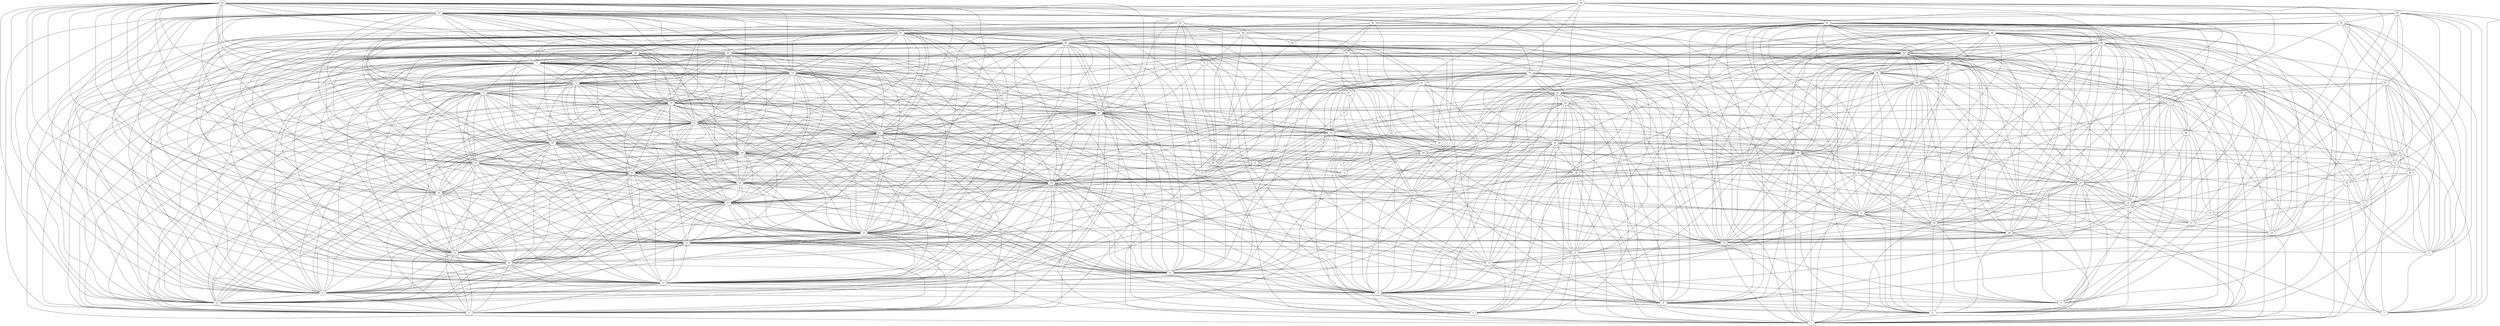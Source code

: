 digraph "sensornet-topology" {
label = "";
rankdir="BT";"0"->"10" [arrowhead = "both"] 
"0"->"11" [arrowhead = "both"] 
"0"->"12" [arrowhead = "both"] 
"0"->"20" [arrowhead = "both"] 
"0"->"22" [arrowhead = "both"] 
"0"->"23" [arrowhead = "both"] 
"0"->"25" [arrowhead = "both"] 
"0"->"27" [arrowhead = "both"] 
"0"->"33" [arrowhead = "both"] 
"0"->"34" [arrowhead = "both"] 
"0"->"37" [arrowhead = "both"] 
"0"->"43" [arrowhead = "both"] 
"0"->"59" [arrowhead = "both"] 
"0"->"60" [arrowhead = "both"] 
"0"->"61" [arrowhead = "both"] 
"0"->"62" [arrowhead = "both"] 
"0"->"70" [arrowhead = "both"] 
"0"->"72" [arrowhead = "both"] 
"0"->"73" [arrowhead = "both"] 
"0"->"75" [arrowhead = "both"] 
"0"->"77" [arrowhead = "both"] 
"0"->"83" [arrowhead = "both"] 
"0"->"84" [arrowhead = "both"] 
"0"->"87" [arrowhead = "both"] 
"0"->"93" [arrowhead = "both"] 
"1"->"2" [arrowhead = "both"] 
"1"->"8" [arrowhead = "both"] 
"1"->"31" [arrowhead = "both"] 
"1"->"44" [arrowhead = "both"] 
"1"->"46" [arrowhead = "both"] 
"1"->"49" [arrowhead = "both"] 
"1"->"52" [arrowhead = "both"] 
"1"->"70" [arrowhead = "both"] 
"1"->"81" [arrowhead = "both"] 
"1"->"94" [arrowhead = "both"] 
"1"->"96" [arrowhead = "both"] 
"1"->"98" [arrowhead = "both"] 
"2"->"23" [arrowhead = "both"] 
"2"->"31" [arrowhead = "both"] 
"2"->"44" [arrowhead = "both"] 
"2"->"46" [arrowhead = "both"] 
"2"->"51" [arrowhead = "both"] 
"2"->"60" [arrowhead = "both"] 
"2"->"66" [arrowhead = "both"] 
"2"->"79" [arrowhead = "both"] 
"2"->"81" [arrowhead = "both"] 
"2"->"88" [arrowhead = "both"] 
"2"->"94" [arrowhead = "both"] 
"2"->"96" [arrowhead = "both"] 
"3"->"4" [arrowhead = "both"] 
"3"->"9" [arrowhead = "both"] 
"3"->"15" [arrowhead = "both"] 
"3"->"16" [arrowhead = "both"] 
"3"->"17" [arrowhead = "both"] 
"3"->"19" [arrowhead = "both"] 
"3"->"24" [arrowhead = "both"] 
"3"->"26" [arrowhead = "both"] 
"3"->"28" [arrowhead = "both"] 
"3"->"32" [arrowhead = "both"] 
"3"->"39" [arrowhead = "both"] 
"3"->"41" [arrowhead = "both"] 
"3"->"54" [arrowhead = "both"] 
"3"->"65" [arrowhead = "both"] 
"3"->"66" [arrowhead = "both"] 
"3"->"67" [arrowhead = "both"] 
"3"->"74" [arrowhead = "both"] 
"3"->"76" [arrowhead = "both"] 
"3"->"77" [arrowhead = "both"] 
"3"->"78" [arrowhead = "both"] 
"3"->"82" [arrowhead = "both"] 
"3"->"85" [arrowhead = "both"] 
"3"->"88" [arrowhead = "both"] 
"3"->"89" [arrowhead = "both"] 
"3"->"91" [arrowhead = "both"] 
"4"->"8" [arrowhead = "both"] 
"4"->"16" [arrowhead = "both"] 
"4"->"26" [arrowhead = "both"] 
"4"->"27" [arrowhead = "both"] 
"4"->"28" [arrowhead = "both"] 
"4"->"32" [arrowhead = "both"] 
"4"->"35" [arrowhead = "both"] 
"4"->"38" [arrowhead = "both"] 
"4"->"39" [arrowhead = "both"] 
"4"->"41" [arrowhead = "both"] 
"4"->"53" [arrowhead = "both"] 
"4"->"66" [arrowhead = "both"] 
"4"->"76" [arrowhead = "both"] 
"4"->"78" [arrowhead = "both"] 
"4"->"82" [arrowhead = "both"] 
"4"->"85" [arrowhead = "both"] 
"4"->"88" [arrowhead = "both"] 
"4"->"89" [arrowhead = "both"] 
"4"->"91" [arrowhead = "both"] 
"4"->"94" [arrowhead = "both"] 
"5"->"11" [arrowhead = "both"] 
"5"->"21" [arrowhead = "both"] 
"5"->"26" [arrowhead = "both"] 
"5"->"28" [arrowhead = "both"] 
"5"->"34" [arrowhead = "both"] 
"5"->"36" [arrowhead = "both"] 
"5"->"41" [arrowhead = "both"] 
"5"->"61" [arrowhead = "both"] 
"5"->"71" [arrowhead = "both"] 
"5"->"78" [arrowhead = "both"] 
"5"->"84" [arrowhead = "both"] 
"5"->"91" [arrowhead = "both"] 
"5"->"95" [arrowhead = "both"] 
"5"->"98" [arrowhead = "both"] 
"6"->"8" [arrowhead = "both"] 
"6"->"9" [arrowhead = "both"] 
"6"->"13" [arrowhead = "both"] 
"6"->"14" [arrowhead = "both"] 
"6"->"15" [arrowhead = "both"] 
"6"->"24" [arrowhead = "both"] 
"6"->"27" [arrowhead = "both"] 
"6"->"34" [arrowhead = "both"] 
"6"->"40" [arrowhead = "both"] 
"6"->"58" [arrowhead = "both"] 
"6"->"59" [arrowhead = "both"] 
"6"->"63" [arrowhead = "both"] 
"6"->"64" [arrowhead = "both"] 
"6"->"65" [arrowhead = "both"] 
"6"->"74" [arrowhead = "both"] 
"6"->"84" [arrowhead = "both"] 
"7"->"18" [arrowhead = "both"] 
"7"->"35" [arrowhead = "both"] 
"7"->"47" [arrowhead = "both"] 
"7"->"61" [arrowhead = "both"] 
"7"->"67" [arrowhead = "both"] 
"7"->"72" [arrowhead = "both"] 
"7"->"97" [arrowhead = "both"] 
"8"->"9" [arrowhead = "both"] 
"8"->"13" [arrowhead = "both"] 
"8"->"14" [arrowhead = "both"] 
"8"->"15" [arrowhead = "both"] 
"8"->"24" [arrowhead = "both"] 
"8"->"32" [arrowhead = "both"] 
"8"->"34" [arrowhead = "both"] 
"8"->"38" [arrowhead = "both"] 
"8"->"51" [arrowhead = "both"] 
"8"->"54" [arrowhead = "both"] 
"8"->"56" [arrowhead = "both"] 
"8"->"59" [arrowhead = "both"] 
"8"->"63" [arrowhead = "both"] 
"8"->"64" [arrowhead = "both"] 
"8"->"65" [arrowhead = "both"] 
"8"->"74" [arrowhead = "both"] 
"8"->"84" [arrowhead = "both"] 
"8"->"93" [arrowhead = "both"] 
"9"->"12" [arrowhead = "both"] 
"9"->"13" [arrowhead = "both"] 
"9"->"14" [arrowhead = "both"] 
"9"->"15" [arrowhead = "both"] 
"9"->"17" [arrowhead = "both"] 
"9"->"20" [arrowhead = "both"] 
"9"->"24" [arrowhead = "both"] 
"9"->"25" [arrowhead = "both"] 
"9"->"34" [arrowhead = "both"] 
"9"->"37" [arrowhead = "both"] 
"9"->"53" [arrowhead = "both"] 
"9"->"56" [arrowhead = "both"] 
"9"->"58" [arrowhead = "both"] 
"9"->"62" [arrowhead = "both"] 
"9"->"63" [arrowhead = "both"] 
"9"->"64" [arrowhead = "both"] 
"9"->"65" [arrowhead = "both"] 
"9"->"67" [arrowhead = "both"] 
"9"->"69" [arrowhead = "both"] 
"9"->"70" [arrowhead = "both"] 
"9"->"74" [arrowhead = "both"] 
"9"->"75" [arrowhead = "both"] 
"9"->"76" [arrowhead = "both"] 
"9"->"78" [arrowhead = "both"] 
"9"->"81" [arrowhead = "both"] 
"9"->"84" [arrowhead = "both"] 
"9"->"87" [arrowhead = "both"] 
"9"->"88" [arrowhead = "both"] 
"10"->"11" [arrowhead = "both"] 
"10"->"12" [arrowhead = "both"] 
"10"->"20" [arrowhead = "both"] 
"10"->"22" [arrowhead = "both"] 
"10"->"23" [arrowhead = "both"] 
"10"->"25" [arrowhead = "both"] 
"10"->"27" [arrowhead = "both"] 
"10"->"33" [arrowhead = "both"] 
"10"->"34" [arrowhead = "both"] 
"10"->"36" [arrowhead = "both"] 
"10"->"37" [arrowhead = "both"] 
"10"->"43" [arrowhead = "both"] 
"10"->"49" [arrowhead = "both"] 
"10"->"60" [arrowhead = "both"] 
"10"->"61" [arrowhead = "both"] 
"10"->"62" [arrowhead = "both"] 
"10"->"70" [arrowhead = "both"] 
"10"->"72" [arrowhead = "both"] 
"10"->"73" [arrowhead = "both"] 
"10"->"75" [arrowhead = "both"] 
"10"->"77" [arrowhead = "both"] 
"10"->"83" [arrowhead = "both"] 
"10"->"84" [arrowhead = "both"] 
"10"->"86" [arrowhead = "both"] 
"10"->"87" [arrowhead = "both"] 
"10"->"93" [arrowhead = "both"] 
"10"->"97" [arrowhead = "both"] 
"10"->"99" [arrowhead = "both"] 
"11"->"12" [arrowhead = "both"] 
"11"->"20" [arrowhead = "both"] 
"11"->"22" [arrowhead = "both"] 
"11"->"23" [arrowhead = "both"] 
"11"->"25" [arrowhead = "both"] 
"11"->"27" [arrowhead = "both"] 
"11"->"33" [arrowhead = "both"] 
"11"->"34" [arrowhead = "both"] 
"11"->"35" [arrowhead = "both"] 
"11"->"36" [arrowhead = "both"] 
"11"->"37" [arrowhead = "both"] 
"11"->"43" [arrowhead = "both"] 
"11"->"49" [arrowhead = "both"] 
"11"->"55" [arrowhead = "both"] 
"11"->"60" [arrowhead = "both"] 
"11"->"62" [arrowhead = "both"] 
"11"->"70" [arrowhead = "both"] 
"11"->"72" [arrowhead = "both"] 
"11"->"73" [arrowhead = "both"] 
"11"->"75" [arrowhead = "both"] 
"11"->"77" [arrowhead = "both"] 
"11"->"83" [arrowhead = "both"] 
"11"->"84" [arrowhead = "both"] 
"11"->"85" [arrowhead = "both"] 
"11"->"86" [arrowhead = "both"] 
"11"->"87" [arrowhead = "both"] 
"11"->"91" [arrowhead = "both"] 
"11"->"93" [arrowhead = "both"] 
"11"->"99" [arrowhead = "both"] 
"12"->"13" [arrowhead = "both"] 
"12"->"20" [arrowhead = "both"] 
"12"->"22" [arrowhead = "both"] 
"12"->"23" [arrowhead = "both"] 
"12"->"25" [arrowhead = "both"] 
"12"->"27" [arrowhead = "both"] 
"12"->"33" [arrowhead = "both"] 
"12"->"34" [arrowhead = "both"] 
"12"->"36" [arrowhead = "both"] 
"12"->"37" [arrowhead = "both"] 
"12"->"40" [arrowhead = "both"] 
"12"->"43" [arrowhead = "both"] 
"12"->"49" [arrowhead = "both"] 
"12"->"58" [arrowhead = "both"] 
"12"->"59" [arrowhead = "both"] 
"12"->"60" [arrowhead = "both"] 
"12"->"61" [arrowhead = "both"] 
"12"->"63" [arrowhead = "both"] 
"12"->"64" [arrowhead = "both"] 
"12"->"70" [arrowhead = "both"] 
"12"->"72" [arrowhead = "both"] 
"12"->"73" [arrowhead = "both"] 
"12"->"75" [arrowhead = "both"] 
"12"->"77" [arrowhead = "both"] 
"12"->"83" [arrowhead = "both"] 
"12"->"84" [arrowhead = "both"] 
"12"->"86" [arrowhead = "both"] 
"12"->"87" [arrowhead = "both"] 
"12"->"93" [arrowhead = "both"] 
"12"->"99" [arrowhead = "both"] 
"13"->"14" [arrowhead = "both"] 
"13"->"20" [arrowhead = "both"] 
"13"->"23" [arrowhead = "both"] 
"13"->"25" [arrowhead = "both"] 
"13"->"27" [arrowhead = "both"] 
"13"->"29" [arrowhead = "both"] 
"13"->"34" [arrowhead = "both"] 
"13"->"36" [arrowhead = "both"] 
"13"->"37" [arrowhead = "both"] 
"13"->"48" [arrowhead = "both"] 
"13"->"49" [arrowhead = "both"] 
"13"->"56" [arrowhead = "both"] 
"13"->"58" [arrowhead = "both"] 
"13"->"59" [arrowhead = "both"] 
"13"->"62" [arrowhead = "both"] 
"13"->"64" [arrowhead = "both"] 
"13"->"70" [arrowhead = "both"] 
"13"->"73" [arrowhead = "both"] 
"13"->"75" [arrowhead = "both"] 
"13"->"77" [arrowhead = "both"] 
"13"->"78" [arrowhead = "both"] 
"13"->"84" [arrowhead = "both"] 
"13"->"86" [arrowhead = "both"] 
"13"->"87" [arrowhead = "both"] 
"13"->"98" [arrowhead = "both"] 
"13"->"99" [arrowhead = "both"] 
"14"->"15" [arrowhead = "both"] 
"14"->"16" [arrowhead = "both"] 
"14"->"24" [arrowhead = "both"] 
"14"->"34" [arrowhead = "both"] 
"14"->"44" [arrowhead = "both"] 
"14"->"55" [arrowhead = "both"] 
"14"->"56" [arrowhead = "both"] 
"14"->"58" [arrowhead = "both"] 
"14"->"59" [arrowhead = "both"] 
"14"->"63" [arrowhead = "both"] 
"14"->"65" [arrowhead = "both"] 
"14"->"74" [arrowhead = "both"] 
"14"->"84" [arrowhead = "both"] 
"15"->"16" [arrowhead = "both"] 
"15"->"17" [arrowhead = "both"] 
"15"->"23" [arrowhead = "both"] 
"15"->"24" [arrowhead = "both"] 
"15"->"53" [arrowhead = "both"] 
"15"->"56" [arrowhead = "both"] 
"15"->"58" [arrowhead = "both"] 
"15"->"59" [arrowhead = "both"] 
"15"->"64" [arrowhead = "both"] 
"15"->"65" [arrowhead = "both"] 
"15"->"66" [arrowhead = "both"] 
"15"->"67" [arrowhead = "both"] 
"15"->"74" [arrowhead = "both"] 
"15"->"81" [arrowhead = "both"] 
"15"->"94" [arrowhead = "both"] 
"16"->"17" [arrowhead = "both"] 
"16"->"24" [arrowhead = "both"] 
"16"->"26" [arrowhead = "both"] 
"16"->"28" [arrowhead = "both"] 
"16"->"32" [arrowhead = "both"] 
"16"->"39" [arrowhead = "both"] 
"16"->"41" [arrowhead = "both"] 
"16"->"44" [arrowhead = "both"] 
"16"->"53" [arrowhead = "both"] 
"16"->"54" [arrowhead = "both"] 
"16"->"61" [arrowhead = "both"] 
"16"->"64" [arrowhead = "both"] 
"16"->"65" [arrowhead = "both"] 
"16"->"74" [arrowhead = "both"] 
"16"->"76" [arrowhead = "both"] 
"16"->"78" [arrowhead = "both"] 
"16"->"82" [arrowhead = "both"] 
"16"->"89" [arrowhead = "both"] 
"16"->"91" [arrowhead = "both"] 
"16"->"99" [arrowhead = "both"] 
"17"->"34" [arrowhead = "both"] 
"17"->"36" [arrowhead = "both"] 
"17"->"48" [arrowhead = "both"] 
"17"->"53" [arrowhead = "both"] 
"17"->"59" [arrowhead = "both"] 
"17"->"65" [arrowhead = "both"] 
"17"->"84" [arrowhead = "both"] 
"17"->"86" [arrowhead = "both"] 
"17"->"97" [arrowhead = "both"] 
"17"->"98" [arrowhead = "both"] 
"18"->"42" [arrowhead = "both"] 
"18"->"45" [arrowhead = "both"] 
"18"->"87" [arrowhead = "both"] 
"18"->"95" [arrowhead = "both"] 
"18"->"96" [arrowhead = "both"] 
"19"->"21" [arrowhead = "both"] 
"19"->"30" [arrowhead = "both"] 
"19"->"38" [arrowhead = "both"] 
"19"->"41" [arrowhead = "both"] 
"19"->"71" [arrowhead = "both"] 
"19"->"80" [arrowhead = "both"] 
"19"->"86" [arrowhead = "both"] 
"19"->"88" [arrowhead = "both"] 
"19"->"89" [arrowhead = "both"] 
"19"->"91" [arrowhead = "both"] 
"20"->"22" [arrowhead = "both"] 
"20"->"23" [arrowhead = "both"] 
"20"->"25" [arrowhead = "both"] 
"20"->"27" [arrowhead = "both"] 
"20"->"33" [arrowhead = "both"] 
"20"->"34" [arrowhead = "both"] 
"20"->"36" [arrowhead = "both"] 
"20"->"37" [arrowhead = "both"] 
"20"->"43" [arrowhead = "both"] 
"20"->"49" [arrowhead = "both"] 
"20"->"59" [arrowhead = "both"] 
"20"->"60" [arrowhead = "both"] 
"20"->"61" [arrowhead = "both"] 
"20"->"62" [arrowhead = "both"] 
"20"->"63" [arrowhead = "both"] 
"20"->"72" [arrowhead = "both"] 
"20"->"73" [arrowhead = "both"] 
"20"->"75" [arrowhead = "both"] 
"20"->"77" [arrowhead = "both"] 
"20"->"83" [arrowhead = "both"] 
"20"->"84" [arrowhead = "both"] 
"20"->"86" [arrowhead = "both"] 
"20"->"87" [arrowhead = "both"] 
"20"->"92" [arrowhead = "both"] 
"20"->"93" [arrowhead = "both"] 
"20"->"99" [arrowhead = "both"] 
"21"->"30" [arrowhead = "both"] 
"21"->"37" [arrowhead = "both"] 
"21"->"38" [arrowhead = "both"] 
"21"->"41" [arrowhead = "both"] 
"21"->"48" [arrowhead = "both"] 
"21"->"55" [arrowhead = "both"] 
"21"->"69" [arrowhead = "both"] 
"21"->"80" [arrowhead = "both"] 
"21"->"88" [arrowhead = "both"] 
"21"->"91" [arrowhead = "both"] 
"21"->"98" [arrowhead = "both"] 
"22"->"23" [arrowhead = "both"] 
"22"->"25" [arrowhead = "both"] 
"22"->"27" [arrowhead = "both"] 
"22"->"33" [arrowhead = "both"] 
"22"->"34" [arrowhead = "both"] 
"22"->"37" [arrowhead = "both"] 
"22"->"43" [arrowhead = "both"] 
"22"->"49" [arrowhead = "both"] 
"22"->"53" [arrowhead = "both"] 
"22"->"60" [arrowhead = "both"] 
"22"->"61" [arrowhead = "both"] 
"22"->"62" [arrowhead = "both"] 
"22"->"70" [arrowhead = "both"] 
"22"->"73" [arrowhead = "both"] 
"22"->"75" [arrowhead = "both"] 
"22"->"77" [arrowhead = "both"] 
"22"->"83" [arrowhead = "both"] 
"22"->"84" [arrowhead = "both"] 
"22"->"87" [arrowhead = "both"] 
"22"->"93" [arrowhead = "both"] 
"22"->"99" [arrowhead = "both"] 
"23"->"25" [arrowhead = "both"] 
"23"->"27" [arrowhead = "both"] 
"23"->"31" [arrowhead = "both"] 
"23"->"33" [arrowhead = "both"] 
"23"->"34" [arrowhead = "both"] 
"23"->"36" [arrowhead = "both"] 
"23"->"37" [arrowhead = "both"] 
"23"->"43" [arrowhead = "both"] 
"23"->"46" [arrowhead = "both"] 
"23"->"49" [arrowhead = "both"] 
"23"->"52" [arrowhead = "both"] 
"23"->"60" [arrowhead = "both"] 
"23"->"61" [arrowhead = "both"] 
"23"->"62" [arrowhead = "both"] 
"23"->"63" [arrowhead = "both"] 
"23"->"65" [arrowhead = "both"] 
"23"->"70" [arrowhead = "both"] 
"23"->"72" [arrowhead = "both"] 
"23"->"75" [arrowhead = "both"] 
"23"->"77" [arrowhead = "both"] 
"23"->"83" [arrowhead = "both"] 
"23"->"84" [arrowhead = "both"] 
"23"->"86" [arrowhead = "both"] 
"23"->"87" [arrowhead = "both"] 
"23"->"93" [arrowhead = "both"] 
"23"->"99" [arrowhead = "both"] 
"24"->"40" [arrowhead = "both"] 
"24"->"53" [arrowhead = "both"] 
"24"->"54" [arrowhead = "both"] 
"24"->"56" [arrowhead = "both"] 
"24"->"58" [arrowhead = "both"] 
"24"->"59" [arrowhead = "both"] 
"24"->"64" [arrowhead = "both"] 
"24"->"65" [arrowhead = "both"] 
"24"->"66" [arrowhead = "both"] 
"25"->"27" [arrowhead = "both"] 
"25"->"28" [arrowhead = "both"] 
"25"->"33" [arrowhead = "both"] 
"25"->"34" [arrowhead = "both"] 
"25"->"36" [arrowhead = "both"] 
"25"->"37" [arrowhead = "both"] 
"25"->"42" [arrowhead = "both"] 
"25"->"43" [arrowhead = "both"] 
"25"->"49" [arrowhead = "both"] 
"25"->"59" [arrowhead = "both"] 
"25"->"60" [arrowhead = "both"] 
"25"->"61" [arrowhead = "both"] 
"25"->"62" [arrowhead = "both"] 
"25"->"63" [arrowhead = "both"] 
"25"->"70" [arrowhead = "both"] 
"25"->"72" [arrowhead = "both"] 
"25"->"73" [arrowhead = "both"] 
"25"->"77" [arrowhead = "both"] 
"25"->"83" [arrowhead = "both"] 
"25"->"84" [arrowhead = "both"] 
"25"->"86" [arrowhead = "both"] 
"25"->"87" [arrowhead = "both"] 
"25"->"93" [arrowhead = "both"] 
"25"->"94" [arrowhead = "both"] 
"25"->"99" [arrowhead = "both"] 
"26"->"28" [arrowhead = "both"] 
"26"->"32" [arrowhead = "both"] 
"26"->"38" [arrowhead = "both"] 
"26"->"39" [arrowhead = "both"] 
"26"->"41" [arrowhead = "both"] 
"26"->"53" [arrowhead = "both"] 
"26"->"54" [arrowhead = "both"] 
"26"->"55" [arrowhead = "both"] 
"26"->"66" [arrowhead = "both"] 
"26"->"78" [arrowhead = "both"] 
"26"->"82" [arrowhead = "both"] 
"26"->"84" [arrowhead = "both"] 
"26"->"88" [arrowhead = "both"] 
"26"->"89" [arrowhead = "both"] 
"26"->"91" [arrowhead = "both"] 
"26"->"94" [arrowhead = "both"] 
"27"->"33" [arrowhead = "both"] 
"27"->"34" [arrowhead = "both"] 
"27"->"35" [arrowhead = "both"] 
"27"->"36" [arrowhead = "both"] 
"27"->"37" [arrowhead = "both"] 
"27"->"43" [arrowhead = "both"] 
"27"->"49" [arrowhead = "both"] 
"27"->"54" [arrowhead = "both"] 
"27"->"60" [arrowhead = "both"] 
"27"->"61" [arrowhead = "both"] 
"27"->"62" [arrowhead = "both"] 
"27"->"63" [arrowhead = "both"] 
"27"->"70" [arrowhead = "both"] 
"27"->"72" [arrowhead = "both"] 
"27"->"73" [arrowhead = "both"] 
"27"->"75" [arrowhead = "both"] 
"27"->"83" [arrowhead = "both"] 
"27"->"84" [arrowhead = "both"] 
"27"->"85" [arrowhead = "both"] 
"27"->"86" [arrowhead = "both"] 
"27"->"87" [arrowhead = "both"] 
"27"->"93" [arrowhead = "both"] 
"27"->"99" [arrowhead = "both"] 
"28"->"32" [arrowhead = "both"] 
"28"->"38" [arrowhead = "both"] 
"28"->"39" [arrowhead = "both"] 
"28"->"41" [arrowhead = "both"] 
"28"->"52" [arrowhead = "both"] 
"28"->"53" [arrowhead = "both"] 
"28"->"54" [arrowhead = "both"] 
"28"->"55" [arrowhead = "both"] 
"28"->"66" [arrowhead = "both"] 
"28"->"76" [arrowhead = "both"] 
"28"->"82" [arrowhead = "both"] 
"28"->"88" [arrowhead = "both"] 
"28"->"89" [arrowhead = "both"] 
"28"->"91" [arrowhead = "both"] 
"29"->"35" [arrowhead = "both"] 
"29"->"40" [arrowhead = "both"] 
"29"->"42" [arrowhead = "both"] 
"29"->"63" [arrowhead = "both"] 
"29"->"90" [arrowhead = "both"] 
"29"->"92" [arrowhead = "both"] 
"30"->"31" [arrowhead = "both"] 
"30"->"38" [arrowhead = "both"] 
"30"->"69" [arrowhead = "both"] 
"30"->"71" [arrowhead = "both"] 
"30"->"81" [arrowhead = "both"] 
"31"->"39" [arrowhead = "both"] 
"31"->"46" [arrowhead = "both"] 
"31"->"51" [arrowhead = "both"] 
"31"->"52" [arrowhead = "both"] 
"31"->"61" [arrowhead = "both"] 
"31"->"80" [arrowhead = "both"] 
"31"->"83" [arrowhead = "both"] 
"31"->"96" [arrowhead = "both"] 
"32"->"36" [arrowhead = "both"] 
"32"->"38" [arrowhead = "both"] 
"32"->"39" [arrowhead = "both"] 
"32"->"41" [arrowhead = "both"] 
"32"->"49" [arrowhead = "both"] 
"32"->"53" [arrowhead = "both"] 
"32"->"54" [arrowhead = "both"] 
"32"->"58" [arrowhead = "both"] 
"32"->"66" [arrowhead = "both"] 
"32"->"75" [arrowhead = "both"] 
"32"->"76" [arrowhead = "both"] 
"32"->"78" [arrowhead = "both"] 
"32"->"88" [arrowhead = "both"] 
"32"->"89" [arrowhead = "both"] 
"32"->"91" [arrowhead = "both"] 
"32"->"93" [arrowhead = "both"] 
"33"->"34" [arrowhead = "both"] 
"33"->"37" [arrowhead = "both"] 
"33"->"43" [arrowhead = "both"] 
"33"->"49" [arrowhead = "both"] 
"33"->"60" [arrowhead = "both"] 
"33"->"61" [arrowhead = "both"] 
"33"->"62" [arrowhead = "both"] 
"33"->"70" [arrowhead = "both"] 
"33"->"72" [arrowhead = "both"] 
"33"->"73" [arrowhead = "both"] 
"33"->"75" [arrowhead = "both"] 
"33"->"77" [arrowhead = "both"] 
"33"->"84" [arrowhead = "both"] 
"33"->"87" [arrowhead = "both"] 
"33"->"88" [arrowhead = "both"] 
"33"->"91" [arrowhead = "both"] 
"33"->"93" [arrowhead = "both"] 
"33"->"99" [arrowhead = "both"] 
"34"->"37" [arrowhead = "both"] 
"34"->"40" [arrowhead = "both"] 
"34"->"43" [arrowhead = "both"] 
"34"->"55" [arrowhead = "both"] 
"34"->"56" [arrowhead = "both"] 
"34"->"58" [arrowhead = "both"] 
"34"->"59" [arrowhead = "both"] 
"34"->"60" [arrowhead = "both"] 
"34"->"61" [arrowhead = "both"] 
"34"->"62" [arrowhead = "both"] 
"34"->"63" [arrowhead = "both"] 
"34"->"64" [arrowhead = "both"] 
"34"->"67" [arrowhead = "both"] 
"34"->"70" [arrowhead = "both"] 
"34"->"72" [arrowhead = "both"] 
"34"->"73" [arrowhead = "both"] 
"34"->"75" [arrowhead = "both"] 
"34"->"77" [arrowhead = "both"] 
"34"->"78" [arrowhead = "both"] 
"34"->"83" [arrowhead = "both"] 
"34"->"87" [arrowhead = "both"] 
"34"->"93" [arrowhead = "both"] 
"35"->"45" [arrowhead = "both"] 
"35"->"54" [arrowhead = "both"] 
"35"->"57" [arrowhead = "both"] 
"35"->"61" [arrowhead = "both"] 
"35"->"77" [arrowhead = "both"] 
"35"->"95" [arrowhead = "both"] 
"36"->"37" [arrowhead = "both"] 
"36"->"43" [arrowhead = "both"] 
"36"->"49" [arrowhead = "both"] 
"36"->"55" [arrowhead = "both"] 
"36"->"60" [arrowhead = "both"] 
"36"->"61" [arrowhead = "both"] 
"36"->"62" [arrowhead = "both"] 
"36"->"63" [arrowhead = "both"] 
"36"->"67" [arrowhead = "both"] 
"36"->"70" [arrowhead = "both"] 
"36"->"73" [arrowhead = "both"] 
"36"->"75" [arrowhead = "both"] 
"36"->"77" [arrowhead = "both"] 
"36"->"87" [arrowhead = "both"] 
"36"->"93" [arrowhead = "both"] 
"36"->"99" [arrowhead = "both"] 
"37"->"43" [arrowhead = "both"] 
"37"->"49" [arrowhead = "both"] 
"37"->"54" [arrowhead = "both"] 
"37"->"59" [arrowhead = "both"] 
"37"->"60" [arrowhead = "both"] 
"37"->"61" [arrowhead = "both"] 
"37"->"62" [arrowhead = "both"] 
"37"->"63" [arrowhead = "both"] 
"37"->"70" [arrowhead = "both"] 
"37"->"72" [arrowhead = "both"] 
"37"->"73" [arrowhead = "both"] 
"37"->"75" [arrowhead = "both"] 
"37"->"77" [arrowhead = "both"] 
"37"->"83" [arrowhead = "both"] 
"37"->"84" [arrowhead = "both"] 
"37"->"86" [arrowhead = "both"] 
"37"->"93" [arrowhead = "both"] 
"37"->"99" [arrowhead = "both"] 
"38"->"39" [arrowhead = "both"] 
"38"->"41" [arrowhead = "both"] 
"38"->"49" [arrowhead = "both"] 
"38"->"54" [arrowhead = "both"] 
"38"->"69" [arrowhead = "both"] 
"38"->"71" [arrowhead = "both"] 
"38"->"76" [arrowhead = "both"] 
"38"->"78" [arrowhead = "both"] 
"38"->"80" [arrowhead = "both"] 
"38"->"82" [arrowhead = "both"] 
"38"->"86" [arrowhead = "both"] 
"38"->"89" [arrowhead = "both"] 
"38"->"91" [arrowhead = "both"] 
"39"->"41" [arrowhead = "both"] 
"39"->"48" [arrowhead = "both"] 
"39"->"53" [arrowhead = "both"] 
"39"->"54" [arrowhead = "both"] 
"39"->"66" [arrowhead = "both"] 
"39"->"76" [arrowhead = "both"] 
"39"->"78" [arrowhead = "both"] 
"39"->"82" [arrowhead = "both"] 
"39"->"88" [arrowhead = "both"] 
"39"->"91" [arrowhead = "both"] 
"39"->"98" [arrowhead = "both"] 
"40"->"42" [arrowhead = "both"] 
"40"->"56" [arrowhead = "both"] 
"40"->"62" [arrowhead = "both"] 
"40"->"67" [arrowhead = "both"] 
"40"->"74" [arrowhead = "both"] 
"40"->"79" [arrowhead = "both"] 
"40"->"84" [arrowhead = "both"] 
"40"->"92" [arrowhead = "both"] 
"40"->"96" [arrowhead = "both"] 
"41"->"46" [arrowhead = "both"] 
"41"->"53" [arrowhead = "both"] 
"41"->"54" [arrowhead = "both"] 
"41"->"55" [arrowhead = "both"] 
"41"->"64" [arrowhead = "both"] 
"41"->"66" [arrowhead = "both"] 
"41"->"69" [arrowhead = "both"] 
"41"->"71" [arrowhead = "both"] 
"41"->"76" [arrowhead = "both"] 
"41"->"78" [arrowhead = "both"] 
"41"->"82" [arrowhead = "both"] 
"41"->"88" [arrowhead = "both"] 
"41"->"89" [arrowhead = "both"] 
"42"->"63" [arrowhead = "both"] 
"42"->"68" [arrowhead = "both"] 
"42"->"75" [arrowhead = "both"] 
"42"->"76" [arrowhead = "both"] 
"42"->"79" [arrowhead = "both"] 
"42"->"90" [arrowhead = "both"] 
"43"->"49" [arrowhead = "both"] 
"43"->"60" [arrowhead = "both"] 
"43"->"61" [arrowhead = "both"] 
"43"->"62" [arrowhead = "both"] 
"43"->"70" [arrowhead = "both"] 
"43"->"72" [arrowhead = "both"] 
"43"->"73" [arrowhead = "both"] 
"43"->"75" [arrowhead = "both"] 
"43"->"77" [arrowhead = "both"] 
"43"->"83" [arrowhead = "both"] 
"43"->"84" [arrowhead = "both"] 
"43"->"86" [arrowhead = "both"] 
"43"->"87" [arrowhead = "both"] 
"43"->"99" [arrowhead = "both"] 
"44"->"46" [arrowhead = "both"] 
"44"->"51" [arrowhead = "both"] 
"44"->"52" [arrowhead = "both"] 
"44"->"61" [arrowhead = "both"] 
"44"->"66" [arrowhead = "both"] 
"44"->"82" [arrowhead = "both"] 
"44"->"96" [arrowhead = "both"] 
"45"->"48" [arrowhead = "both"] 
"45"->"68" [arrowhead = "both"] 
"45"->"85" [arrowhead = "both"] 
"45"->"98" [arrowhead = "both"] 
"46"->"51" [arrowhead = "both"] 
"46"->"52" [arrowhead = "both"] 
"46"->"81" [arrowhead = "both"] 
"46"->"94" [arrowhead = "both"] 
"47"->"57" [arrowhead = "both"] 
"48"->"63" [arrowhead = "both"] 
"48"->"67" [arrowhead = "both"] 
"48"->"71" [arrowhead = "both"] 
"48"->"82" [arrowhead = "both"] 
"48"->"89" [arrowhead = "both"] 
"48"->"95" [arrowhead = "both"] 
"49"->"60" [arrowhead = "both"] 
"49"->"61" [arrowhead = "both"] 
"49"->"62" [arrowhead = "both"] 
"49"->"63" [arrowhead = "both"] 
"49"->"70" [arrowhead = "both"] 
"49"->"72" [arrowhead = "both"] 
"49"->"73" [arrowhead = "both"] 
"49"->"75" [arrowhead = "both"] 
"49"->"77" [arrowhead = "both"] 
"49"->"82" [arrowhead = "both"] 
"49"->"83" [arrowhead = "both"] 
"49"->"86" [arrowhead = "both"] 
"49"->"87" [arrowhead = "both"] 
"49"->"88" [arrowhead = "both"] 
"49"->"93" [arrowhead = "both"] 
"51"->"52" [arrowhead = "both"] 
"51"->"58" [arrowhead = "both"] 
"51"->"62" [arrowhead = "both"] 
"51"->"81" [arrowhead = "both"] 
"51"->"89" [arrowhead = "both"] 
"51"->"94" [arrowhead = "both"] 
"51"->"96" [arrowhead = "both"] 
"52"->"58" [arrowhead = "both"] 
"52"->"73" [arrowhead = "both"] 
"52"->"81" [arrowhead = "both"] 
"52"->"94" [arrowhead = "both"] 
"52"->"96" [arrowhead = "both"] 
"53"->"54" [arrowhead = "both"] 
"53"->"59" [arrowhead = "both"] 
"53"->"64" [arrowhead = "both"] 
"53"->"65" [arrowhead = "both"] 
"53"->"66" [arrowhead = "both"] 
"53"->"67" [arrowhead = "both"] 
"53"->"74" [arrowhead = "both"] 
"53"->"76" [arrowhead = "both"] 
"53"->"78" [arrowhead = "both"] 
"53"->"82" [arrowhead = "both"] 
"53"->"89" [arrowhead = "both"] 
"53"->"91" [arrowhead = "both"] 
"54"->"58" [arrowhead = "both"] 
"54"->"66" [arrowhead = "both"] 
"54"->"76" [arrowhead = "both"] 
"54"->"78" [arrowhead = "both"] 
"54"->"82" [arrowhead = "both"] 
"54"->"85" [arrowhead = "both"] 
"54"->"87" [arrowhead = "both"] 
"54"->"88" [arrowhead = "both"] 
"54"->"89" [arrowhead = "both"] 
"54"->"91" [arrowhead = "both"] 
"55"->"61" [arrowhead = "both"] 
"55"->"71" [arrowhead = "both"] 
"55"->"76" [arrowhead = "both"] 
"55"->"78" [arrowhead = "both"] 
"55"->"84" [arrowhead = "both"] 
"55"->"91" [arrowhead = "both"] 
"56"->"58" [arrowhead = "both"] 
"56"->"59" [arrowhead = "both"] 
"56"->"60" [arrowhead = "both"] 
"56"->"63" [arrowhead = "both"] 
"56"->"64" [arrowhead = "both"] 
"56"->"65" [arrowhead = "both"] 
"56"->"74" [arrowhead = "both"] 
"56"->"75" [arrowhead = "both"] 
"56"->"84" [arrowhead = "both"] 
"56"->"90" [arrowhead = "both"] 
"57"->"85" [arrowhead = "both"] 
"57"->"97" [arrowhead = "both"] 
"58"->"59" [arrowhead = "both"] 
"58"->"63" [arrowhead = "both"] 
"58"->"64" [arrowhead = "both"] 
"58"->"65" [arrowhead = "both"] 
"58"->"69" [arrowhead = "both"] 
"58"->"74" [arrowhead = "both"] 
"58"->"82" [arrowhead = "both"] 
"58"->"84" [arrowhead = "both"] 
"59"->"62" [arrowhead = "both"] 
"59"->"63" [arrowhead = "both"] 
"59"->"64" [arrowhead = "both"] 
"59"->"65" [arrowhead = "both"] 
"59"->"67" [arrowhead = "both"] 
"59"->"70" [arrowhead = "both"] 
"59"->"74" [arrowhead = "both"] 
"59"->"75" [arrowhead = "both"] 
"59"->"84" [arrowhead = "both"] 
"59"->"87" [arrowhead = "both"] 
"60"->"61" [arrowhead = "both"] 
"60"->"62" [arrowhead = "both"] 
"60"->"63" [arrowhead = "both"] 
"60"->"70" [arrowhead = "both"] 
"60"->"72" [arrowhead = "both"] 
"60"->"73" [arrowhead = "both"] 
"60"->"75" [arrowhead = "both"] 
"60"->"77" [arrowhead = "both"] 
"60"->"83" [arrowhead = "both"] 
"60"->"84" [arrowhead = "both"] 
"60"->"86" [arrowhead = "both"] 
"60"->"87" [arrowhead = "both"] 
"60"->"93" [arrowhead = "both"] 
"60"->"94" [arrowhead = "both"] 
"60"->"99" [arrowhead = "both"] 
"61"->"62" [arrowhead = "both"] 
"61"->"70" [arrowhead = "both"] 
"61"->"72" [arrowhead = "both"] 
"61"->"73" [arrowhead = "both"] 
"61"->"75" [arrowhead = "both"] 
"61"->"77" [arrowhead = "both"] 
"61"->"83" [arrowhead = "both"] 
"61"->"84" [arrowhead = "both"] 
"61"->"85" [arrowhead = "both"] 
"61"->"86" [arrowhead = "both"] 
"61"->"87" [arrowhead = "both"] 
"61"->"93" [arrowhead = "both"] 
"61"->"94" [arrowhead = "both"] 
"61"->"99" [arrowhead = "both"] 
"62"->"63" [arrowhead = "both"] 
"62"->"70" [arrowhead = "both"] 
"62"->"72" [arrowhead = "both"] 
"62"->"73" [arrowhead = "both"] 
"62"->"75" [arrowhead = "both"] 
"62"->"77" [arrowhead = "both"] 
"62"->"83" [arrowhead = "both"] 
"62"->"84" [arrowhead = "both"] 
"62"->"86" [arrowhead = "both"] 
"62"->"87" [arrowhead = "both"] 
"62"->"90" [arrowhead = "both"] 
"62"->"93" [arrowhead = "both"] 
"62"->"99" [arrowhead = "both"] 
"63"->"64" [arrowhead = "both"] 
"63"->"70" [arrowhead = "both"] 
"63"->"71" [arrowhead = "both"] 
"63"->"73" [arrowhead = "both"] 
"63"->"75" [arrowhead = "both"] 
"63"->"77" [arrowhead = "both"] 
"63"->"79" [arrowhead = "both"] 
"63"->"84" [arrowhead = "both"] 
"63"->"86" [arrowhead = "both"] 
"63"->"87" [arrowhead = "both"] 
"63"->"98" [arrowhead = "both"] 
"63"->"99" [arrowhead = "both"] 
"64"->"65" [arrowhead = "both"] 
"64"->"66" [arrowhead = "both"] 
"64"->"74" [arrowhead = "both"] 
"64"->"84" [arrowhead = "both"] 
"64"->"89" [arrowhead = "both"] 
"65"->"66" [arrowhead = "both"] 
"65"->"67" [arrowhead = "both"] 
"65"->"73" [arrowhead = "both"] 
"65"->"74" [arrowhead = "both"] 
"65"->"82" [arrowhead = "both"] 
"66"->"74" [arrowhead = "both"] 
"66"->"76" [arrowhead = "both"] 
"66"->"78" [arrowhead = "both"] 
"66"->"82" [arrowhead = "both"] 
"66"->"89" [arrowhead = "both"] 
"66"->"91" [arrowhead = "both"] 
"66"->"94" [arrowhead = "both"] 
"67"->"84" [arrowhead = "both"] 
"67"->"86" [arrowhead = "both"] 
"67"->"98" [arrowhead = "both"] 
"68"->"92" [arrowhead = "both"] 
"68"->"95" [arrowhead = "both"] 
"69"->"71" [arrowhead = "both"] 
"69"->"80" [arrowhead = "both"] 
"69"->"85" [arrowhead = "both"] 
"69"->"88" [arrowhead = "both"] 
"69"->"91" [arrowhead = "both"] 
"70"->"72" [arrowhead = "both"] 
"70"->"73" [arrowhead = "both"] 
"70"->"75" [arrowhead = "both"] 
"70"->"77" [arrowhead = "both"] 
"70"->"83" [arrowhead = "both"] 
"70"->"84" [arrowhead = "both"] 
"70"->"86" [arrowhead = "both"] 
"70"->"87" [arrowhead = "both"] 
"70"->"91" [arrowhead = "both"] 
"70"->"93" [arrowhead = "both"] 
"70"->"97" [arrowhead = "both"] 
"70"->"99" [arrowhead = "both"] 
"71"->"80" [arrowhead = "both"] 
"71"->"88" [arrowhead = "both"] 
"71"->"91" [arrowhead = "both"] 
"71"->"98" [arrowhead = "both"] 
"72"->"73" [arrowhead = "both"] 
"72"->"75" [arrowhead = "both"] 
"72"->"77" [arrowhead = "both"] 
"72"->"83" [arrowhead = "both"] 
"72"->"84" [arrowhead = "both"] 
"72"->"87" [arrowhead = "both"] 
"72"->"93" [arrowhead = "both"] 
"72"->"99" [arrowhead = "both"] 
"73"->"75" [arrowhead = "both"] 
"73"->"77" [arrowhead = "both"] 
"73"->"83" [arrowhead = "both"] 
"73"->"84" [arrowhead = "both"] 
"73"->"86" [arrowhead = "both"] 
"73"->"87" [arrowhead = "both"] 
"73"->"93" [arrowhead = "both"] 
"73"->"99" [arrowhead = "both"] 
"74"->"77" [arrowhead = "both"] 
"74"->"90" [arrowhead = "both"] 
"75"->"77" [arrowhead = "both"] 
"75"->"79" [arrowhead = "both"] 
"75"->"83" [arrowhead = "both"] 
"75"->"84" [arrowhead = "both"] 
"75"->"86" [arrowhead = "both"] 
"75"->"87" [arrowhead = "both"] 
"75"->"92" [arrowhead = "both"] 
"75"->"93" [arrowhead = "both"] 
"75"->"99" [arrowhead = "both"] 
"76"->"78" [arrowhead = "both"] 
"76"->"82" [arrowhead = "both"] 
"76"->"88" [arrowhead = "both"] 
"76"->"89" [arrowhead = "both"] 
"76"->"91" [arrowhead = "both"] 
"76"->"93" [arrowhead = "both"] 
"77"->"83" [arrowhead = "both"] 
"77"->"84" [arrowhead = "both"] 
"77"->"85" [arrowhead = "both"] 
"77"->"86" [arrowhead = "both"] 
"77"->"87" [arrowhead = "both"] 
"77"->"93" [arrowhead = "both"] 
"77"->"99" [arrowhead = "both"] 
"78"->"82" [arrowhead = "both"] 
"78"->"88" [arrowhead = "both"] 
"78"->"89" [arrowhead = "both"] 
"78"->"91" [arrowhead = "both"] 
"79"->"90" [arrowhead = "both"] 
"79"->"92" [arrowhead = "both"] 
"80"->"81" [arrowhead = "both"] 
"80"->"88" [arrowhead = "both"] 
"81"->"96" [arrowhead = "both"] 
"82"->"88" [arrowhead = "both"] 
"82"->"89" [arrowhead = "both"] 
"82"->"91" [arrowhead = "both"] 
"82"->"99" [arrowhead = "both"] 
"83"->"84" [arrowhead = "both"] 
"83"->"87" [arrowhead = "both"] 
"83"->"93" [arrowhead = "both"] 
"83"->"99" [arrowhead = "both"] 
"84"->"87" [arrowhead = "both"] 
"84"->"90" [arrowhead = "both"] 
"84"->"93" [arrowhead = "both"] 
"85"->"95" [arrowhead = "both"] 
"86"->"87" [arrowhead = "both"] 
"86"->"93" [arrowhead = "both"] 
"86"->"99" [arrowhead = "both"] 
"87"->"93" [arrowhead = "both"] 
"87"->"95" [arrowhead = "both"] 
"87"->"99" [arrowhead = "both"] 
"88"->"89" [arrowhead = "both"] 
"88"->"91" [arrowhead = "both"] 
"88"->"99" [arrowhead = "both"] 
"89"->"91" [arrowhead = "both"] 
"89"->"96" [arrowhead = "both"] 
"89"->"98" [arrowhead = "both"] 
"90"->"92" [arrowhead = "both"] 
"90"->"94" [arrowhead = "both"] 
"92"->"93" [arrowhead = "both"] 
"93"->"98" [arrowhead = "both"] 
"93"->"99" [arrowhead = "both"] 
"94"->"96" [arrowhead = "both"] 
"95"->"98" [arrowhead = "both"] 
}